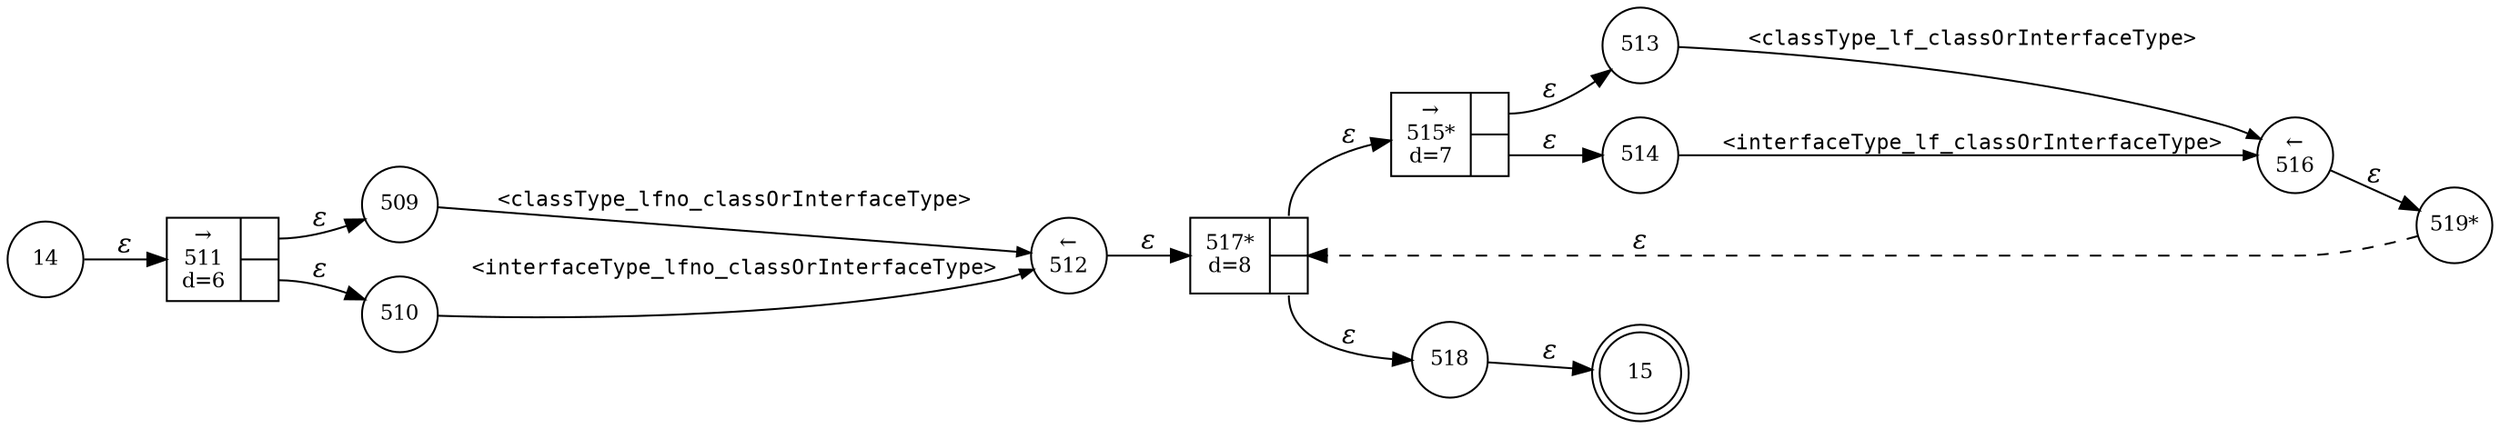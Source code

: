 digraph ATN {
rankdir=LR;
s15[fontsize=11, label="15", shape=doublecircle, fixedsize=true, width=.6];
s512[fontsize=11,label="&larr;\n512", shape=circle, fixedsize=true, width=.55, peripheries=1];
s513[fontsize=11,label="513", shape=circle, fixedsize=true, width=.55, peripheries=1];
s514[fontsize=11,label="514", shape=circle, fixedsize=true, width=.55, peripheries=1];
s515[fontsize=11,label="{&rarr;\n515*\nd=7|{<p0>|<p1>}}", shape=record, fixedsize=false, peripheries=1];
s516[fontsize=11,label="&larr;\n516", shape=circle, fixedsize=true, width=.55, peripheries=1];
s517[fontsize=11,label="{517*\nd=8|{<p0>|<p1>}}", shape=record, fixedsize=false, peripheries=1];
s518[fontsize=11,label="518", shape=circle, fixedsize=true, width=.55, peripheries=1];
s519[fontsize=11,label="519*", shape=circle, fixedsize=true, width=.55, peripheries=1];
s14[fontsize=11,label="14", shape=circle, fixedsize=true, width=.55, peripheries=1];
s509[fontsize=11,label="509", shape=circle, fixedsize=true, width=.55, peripheries=1];
s510[fontsize=11,label="510", shape=circle, fixedsize=true, width=.55, peripheries=1];
s511[fontsize=11,label="{&rarr;\n511\nd=6|{<p0>|<p1>}}", shape=record, fixedsize=false, peripheries=1];
s14 -> s511 [fontname="Times-Italic", label="&epsilon;"];
s511:p0 -> s509 [fontname="Times-Italic", label="&epsilon;"];
s511:p1 -> s510 [fontname="Times-Italic", label="&epsilon;"];
s509 -> s512 [fontsize=11, fontname="Courier", arrowsize=.7, label = "<classType_lfno_classOrInterfaceType>", arrowhead = normal];
s510 -> s512 [fontsize=11, fontname="Courier", arrowsize=.7, label = "<interfaceType_lfno_classOrInterfaceType>", arrowhead = normal];
s512 -> s517 [fontname="Times-Italic", label="&epsilon;"];
s517:p0 -> s515 [fontname="Times-Italic", label="&epsilon;"];
s517:p1 -> s518 [fontname="Times-Italic", label="&epsilon;"];
s515:p0 -> s513 [fontname="Times-Italic", label="&epsilon;"];
s515:p1 -> s514 [fontname="Times-Italic", label="&epsilon;"];
s518 -> s15 [fontname="Times-Italic", label="&epsilon;"];
s513 -> s516 [fontsize=11, fontname="Courier", arrowsize=.7, label = "<classType_lf_classOrInterfaceType>", arrowhead = normal];
s514 -> s516 [fontsize=11, fontname="Courier", arrowsize=.7, label = "<interfaceType_lf_classOrInterfaceType>", arrowhead = normal];
s516 -> s519 [fontname="Times-Italic", label="&epsilon;"];
s519 -> s517 [fontname="Times-Italic", label="&epsilon;", style="dashed"];
}